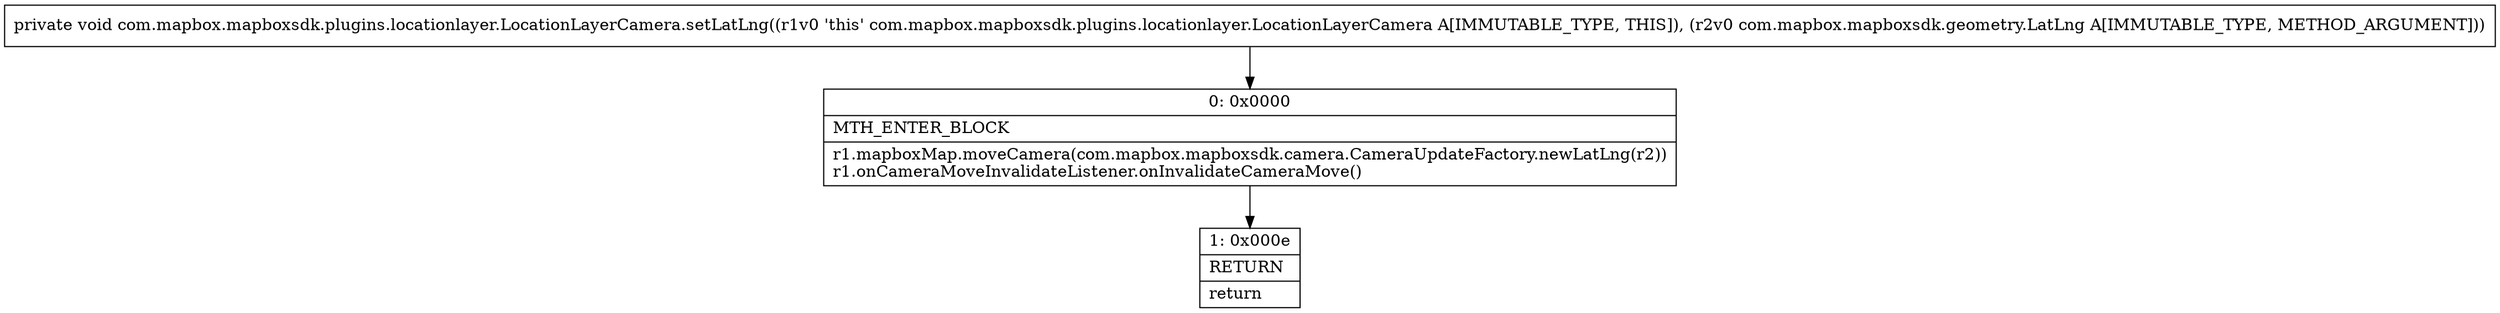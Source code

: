 digraph "CFG forcom.mapbox.mapboxsdk.plugins.locationlayer.LocationLayerCamera.setLatLng(Lcom\/mapbox\/mapboxsdk\/geometry\/LatLng;)V" {
Node_0 [shape=record,label="{0\:\ 0x0000|MTH_ENTER_BLOCK\l|r1.mapboxMap.moveCamera(com.mapbox.mapboxsdk.camera.CameraUpdateFactory.newLatLng(r2))\lr1.onCameraMoveInvalidateListener.onInvalidateCameraMove()\l}"];
Node_1 [shape=record,label="{1\:\ 0x000e|RETURN\l|return\l}"];
MethodNode[shape=record,label="{private void com.mapbox.mapboxsdk.plugins.locationlayer.LocationLayerCamera.setLatLng((r1v0 'this' com.mapbox.mapboxsdk.plugins.locationlayer.LocationLayerCamera A[IMMUTABLE_TYPE, THIS]), (r2v0 com.mapbox.mapboxsdk.geometry.LatLng A[IMMUTABLE_TYPE, METHOD_ARGUMENT])) }"];
MethodNode -> Node_0;
Node_0 -> Node_1;
}

